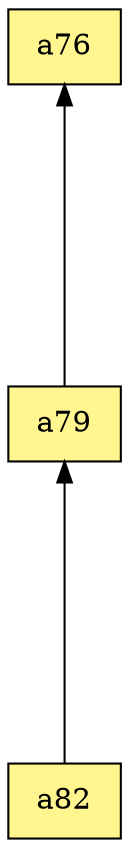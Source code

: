 digraph G {
rankdir=BT;ranksep="2.0";
"a79" [shape=record,fillcolor=khaki1,style=filled,label="{a79}"];
"a82" [shape=record,fillcolor=khaki1,style=filled,label="{a82}"];
"a76" [shape=record,fillcolor=khaki1,style=filled,label="{a76}"];
"a79" -> "a76"
"a82" -> "a79"
}